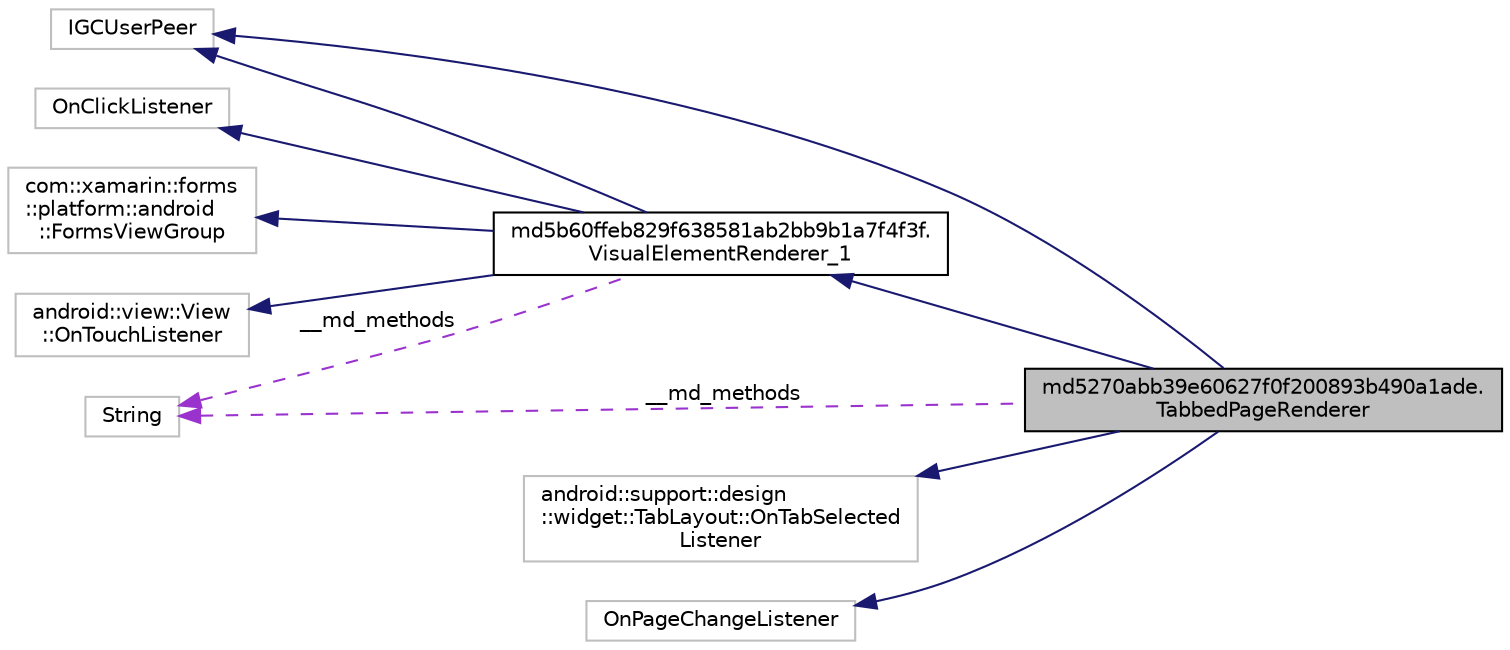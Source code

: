 digraph "md5270abb39e60627f0f200893b490a1ade.TabbedPageRenderer"
{
  edge [fontname="Helvetica",fontsize="10",labelfontname="Helvetica",labelfontsize="10"];
  node [fontname="Helvetica",fontsize="10",shape=record];
  rankdir="LR";
  Node8 [label="md5270abb39e60627f0f200893b490a1ade.\lTabbedPageRenderer",height=0.2,width=0.4,color="black", fillcolor="grey75", style="filled", fontcolor="black"];
  Node9 -> Node8 [dir="back",color="midnightblue",fontsize="10",style="solid"];
  Node9 [label="md5b60ffeb829f638581ab2bb9b1a7f4f3f.\lVisualElementRenderer_1",height=0.2,width=0.4,color="black", fillcolor="white", style="filled",URL="$classmd5b60ffeb829f638581ab2bb9b1a7f4f3f_1_1_visual_element_renderer__1.html"];
  Node10 -> Node9 [dir="back",color="midnightblue",fontsize="10",style="solid"];
  Node10 [label="com::xamarin::forms\l::platform::android\l::FormsViewGroup",height=0.2,width=0.4,color="grey75", fillcolor="white", style="filled"];
  Node11 -> Node9 [dir="back",color="midnightblue",fontsize="10",style="solid"];
  Node11 [label="IGCUserPeer",height=0.2,width=0.4,color="grey75", fillcolor="white", style="filled"];
  Node12 -> Node9 [dir="back",color="midnightblue",fontsize="10",style="solid"];
  Node12 [label="android::view::View\l::OnTouchListener",height=0.2,width=0.4,color="grey75", fillcolor="white", style="filled"];
  Node13 -> Node9 [dir="back",color="midnightblue",fontsize="10",style="solid"];
  Node13 [label="OnClickListener",height=0.2,width=0.4,color="grey75", fillcolor="white", style="filled"];
  Node14 -> Node9 [dir="back",color="darkorchid3",fontsize="10",style="dashed",label=" __md_methods" ];
  Node14 [label="String",height=0.2,width=0.4,color="grey75", fillcolor="white", style="filled"];
  Node11 -> Node8 [dir="back",color="midnightblue",fontsize="10",style="solid"];
  Node15 -> Node8 [dir="back",color="midnightblue",fontsize="10",style="solid"];
  Node15 [label="android::support::design\l::widget::TabLayout::OnTabSelected\lListener",height=0.2,width=0.4,color="grey75", fillcolor="white", style="filled"];
  Node16 -> Node8 [dir="back",color="midnightblue",fontsize="10",style="solid"];
  Node16 [label="OnPageChangeListener",height=0.2,width=0.4,color="grey75", fillcolor="white", style="filled"];
  Node14 -> Node8 [dir="back",color="darkorchid3",fontsize="10",style="dashed",label=" __md_methods" ];
}
